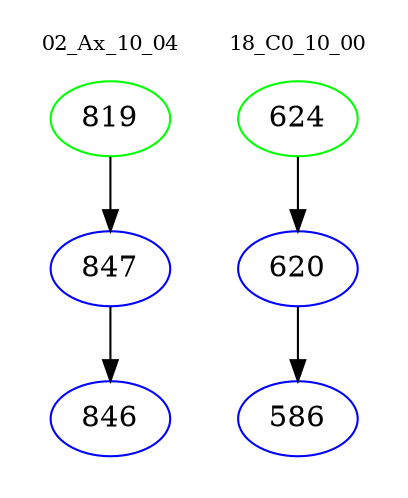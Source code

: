 digraph{
subgraph cluster_0 {
color = white
label = "02_Ax_10_04";
fontsize=10;
T0_819 [label="819", color="green"]
T0_819 -> T0_847 [color="black"]
T0_847 [label="847", color="blue"]
T0_847 -> T0_846 [color="black"]
T0_846 [label="846", color="blue"]
}
subgraph cluster_1 {
color = white
label = "18_C0_10_00";
fontsize=10;
T1_624 [label="624", color="green"]
T1_624 -> T1_620 [color="black"]
T1_620 [label="620", color="blue"]
T1_620 -> T1_586 [color="black"]
T1_586 [label="586", color="blue"]
}
}
